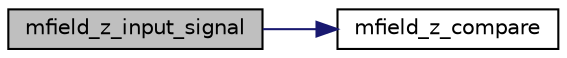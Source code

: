 digraph "mfield_z_input_signal"
{
 // INTERACTIVE_SVG=YES
  edge [fontname="Helvetica",fontsize="10",labelfontname="Helvetica",labelfontsize="10"];
  node [fontname="Helvetica",fontsize="10",shape=record];
  rankdir="LR";
  Node1 [label="mfield_z_input_signal",height=0.2,width=0.4,color="black", fillcolor="grey75", style="filled", fontcolor="black"];
  Node1 -> Node2 [color="midnightblue",fontsize="10",style="solid",fontname="Helvetica"];
  Node2 [label="mfield_z_compare",height=0.2,width=0.4,color="black", fillcolor="white", style="filled",URL="$d6/d2d/a00047.html#a1dac7e7549c1a5b33e90e7a53f63bf5b",tooltip="Claculate. "];
}
